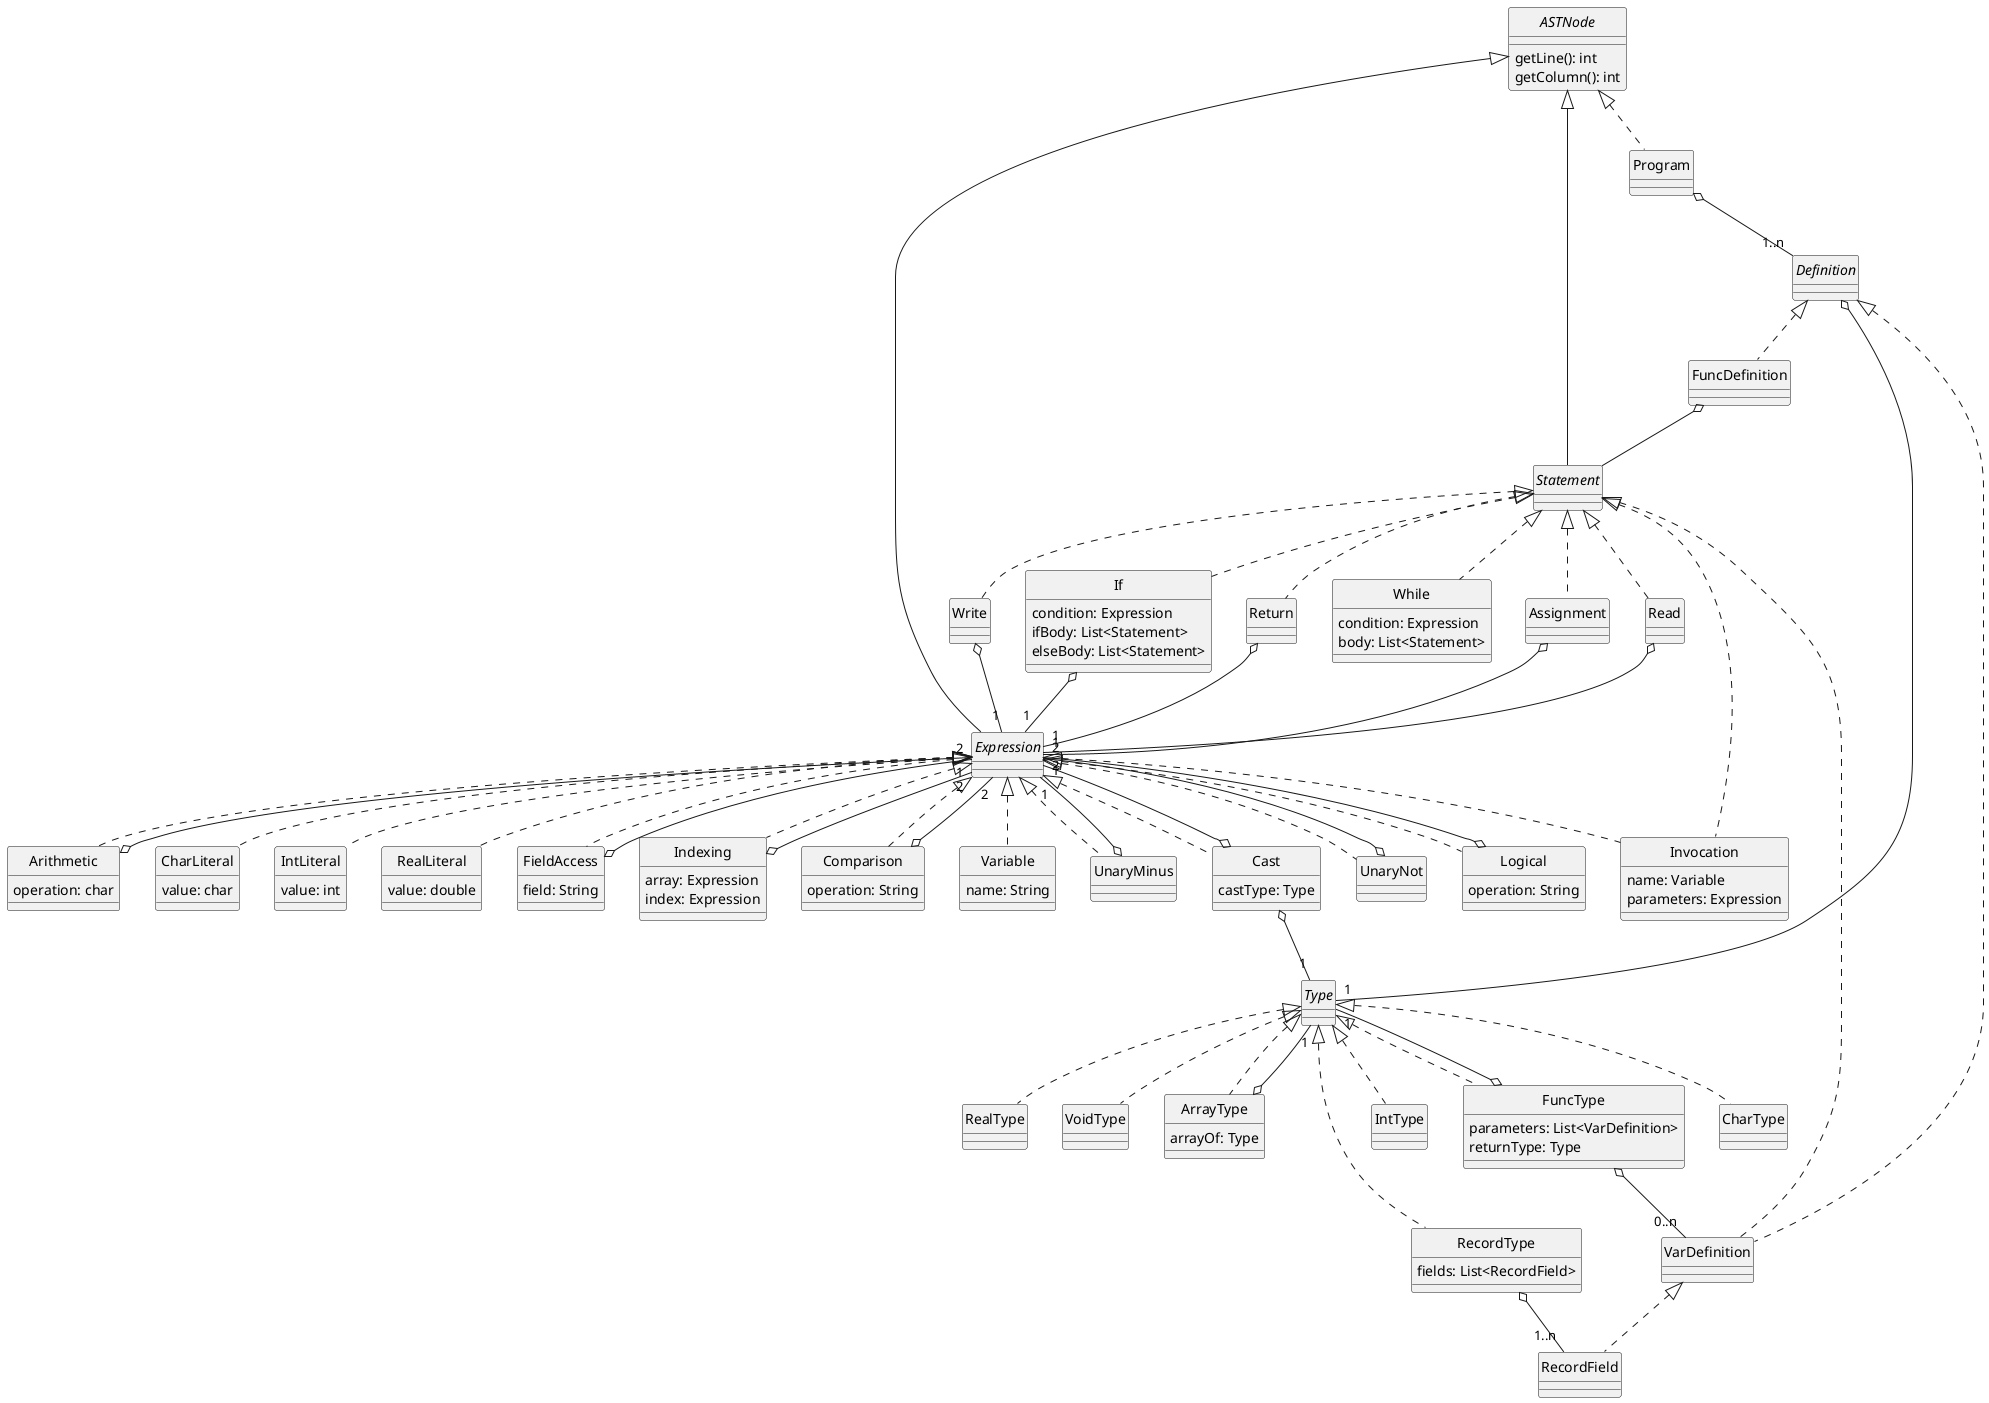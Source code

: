 @startuml ASTBase
skinparam style strictuml
skinparam monochrome true

interface ASTNode {
    getLine(): int
    getColumn(): int
}

class Program

interface Definition
class VarDefinition
class FuncDefinition

class RecordField
interface Type

interface Statement
interface Expression

class IntType
class CharType
class RealType
class VoidType
class ArrayType {
    arrayOf: Type
}
class RecordType {
    fields: List<RecordField>
}

class FuncType {
    parameters: List<VarDefinition>
    returnType: Type
}

class While {
    condition: Expression
    body: List<Statement>
}
class If {
    condition: Expression
    ifBody: List<Statement>
    elseBody: List<Statement>
}
class Return
class Invocation {
    name: Variable
    parameters: Expression
}
class Assignment
class Read
class Write

class Cast {
    castType: Type
}
class UnaryMinus
class UnaryNot
class Logical {
    operation: String
}
class Arithmetic {
    operation: char
}
class CharLiteral {
    value: char
}
class IntLiteral {
    value: int
}
class RealLiteral {
    value: double
}
class FieldAccess {
    field: String
}
class Indexing {
    array: Expression
    index: Expression
}
class Comparison {
    operation: String
}
class Variable {
    name: String
}

ASTNode <|.. Program

Definition <|.. VarDefinition
Definition <|.. FuncDefinition
Definition o-- "1" Type

Program o-- "1..n" Definition

VarDefinition <|.. RecordField

FuncDefinition o-- Statement

Statement <|.. VarDefinition

Type <|.. IntType
Type <|.. CharType
Type <|.. RealType
Type <|.. ArrayType
Type <|.. RecordType
Type <|.. VoidType
Type <|.. FuncType

ArrayType o-- "1" Type
RecordType o-- "1..n" RecordField
FuncType o-- "1" Type
FuncType o-- "0..n" VarDefinition

ASTNode <|-- Expression
Expression <|.. Cast
Expression <|.. UnaryMinus
Expression <|.. UnaryNot
Expression <|.. Variable
Expression <|.. Logical
Expression <|.. Arithmetic
Expression <|.. Comparison
Expression <|.. CharLiteral
Expression <|.. IntLiteral
Expression <|.. RealLiteral
Expression <|.. FieldAccess
Expression <|.. Indexing
Expression <|.. Invocation


ASTNode <|-- Statement
Statement <|.. Invocation
Statement <|.. While
Statement <|.. If
Statement <|.. Return
Statement <|.. Assignment
Statement <|.. Read
Statement <|.. Write

Cast o-- Expression
Cast o-- "1" Type
UnaryMinus o-- "1" Expression
UnaryNot o-- "1" Expression
Logical o-- "2" Expression
Arithmetic o-- "2" Expression
Comparison o-- "2" Expression
FieldAccess o-- "1" Expression
Indexing o-- "2" Expression

' Variable o-- Definition

If o-- "1" Expression
Return o-- "1" Expression
Assignment o-- "2" Expression
Read o-- "1" Expression
Write o-- "1" Expression

@enduml
